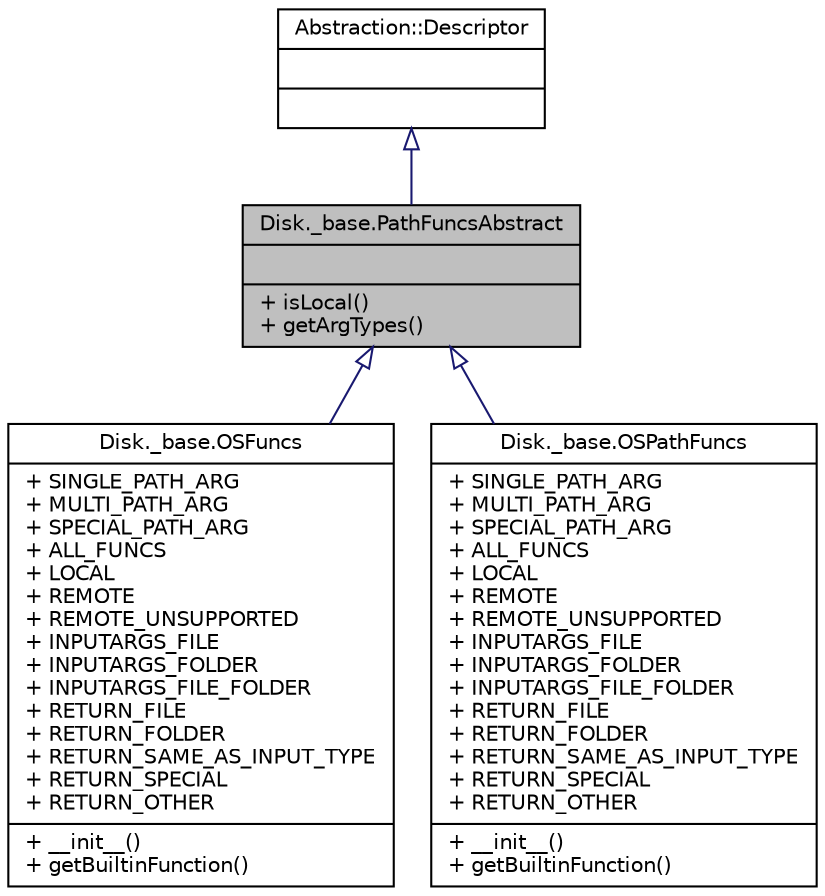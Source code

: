 digraph "Disk._base.PathFuncsAbstract"
{
 // INTERACTIVE_SVG=YES
  bgcolor="transparent";
  edge [fontname="Helvetica",fontsize="10",labelfontname="Helvetica",labelfontsize="10"];
  node [fontname="Helvetica",fontsize="10",shape=record];
  Node1 [label="{Disk._base.PathFuncsAbstract\n||+ isLocal()\l+ getArgTypes()\l}",height=0.2,width=0.4,color="black", fillcolor="grey75", style="filled" fontcolor="black"];
  Node2 -> Node1 [dir="back",color="midnightblue",fontsize="10",style="solid",arrowtail="onormal",fontname="Helvetica"];
  Node2 [label="{Abstraction::Descriptor\n||}",height=0.2,width=0.4,color="black",URL="$class_abstraction_1_1_descriptor.html"];
  Node1 -> Node3 [dir="back",color="midnightblue",fontsize="10",style="solid",arrowtail="onormal",fontname="Helvetica"];
  Node3 [label="{Disk._base.OSFuncs\n|+ SINGLE_PATH_ARG\l+ MULTI_PATH_ARG\l+ SPECIAL_PATH_ARG\l+ ALL_FUNCS\l+ LOCAL\l+ REMOTE\l+ REMOTE_UNSUPPORTED\l+ INPUTARGS_FILE\l+ INPUTARGS_FOLDER\l+ INPUTARGS_FILE_FOLDER\l+ RETURN_FILE\l+ RETURN_FOLDER\l+ RETURN_SAME_AS_INPUT_TYPE\l+ RETURN_SPECIAL\l+ RETURN_OTHER\l|+ __init__()\l+ getBuiltinFunction()\l}",height=0.2,width=0.4,color="black",URL="$class_disk_1_1__base_1_1_o_s_funcs.html"];
  Node1 -> Node4 [dir="back",color="midnightblue",fontsize="10",style="solid",arrowtail="onormal",fontname="Helvetica"];
  Node4 [label="{Disk._base.OSPathFuncs\n|+ SINGLE_PATH_ARG\l+ MULTI_PATH_ARG\l+ SPECIAL_PATH_ARG\l+ ALL_FUNCS\l+ LOCAL\l+ REMOTE\l+ REMOTE_UNSUPPORTED\l+ INPUTARGS_FILE\l+ INPUTARGS_FOLDER\l+ INPUTARGS_FILE_FOLDER\l+ RETURN_FILE\l+ RETURN_FOLDER\l+ RETURN_SAME_AS_INPUT_TYPE\l+ RETURN_SPECIAL\l+ RETURN_OTHER\l|+ __init__()\l+ getBuiltinFunction()\l}",height=0.2,width=0.4,color="black",URL="$class_disk_1_1__base_1_1_o_s_path_funcs.html"];
}
